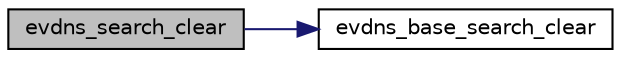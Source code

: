 digraph "evdns_search_clear"
{
 // LATEX_PDF_SIZE
  edge [fontname="Helvetica",fontsize="10",labelfontname="Helvetica",labelfontsize="10"];
  node [fontname="Helvetica",fontsize="10",shape=record];
  rankdir="LR";
  Node44 [label="evdns_search_clear",height=0.2,width=0.4,color="black", fillcolor="grey75", style="filled", fontcolor="black",tooltip=" "];
  Node44 -> Node45 [color="midnightblue",fontsize="10",style="solid",fontname="Helvetica"];
  Node45 [label="evdns_base_search_clear",height=0.2,width=0.4,color="black", fillcolor="white", style="filled",URL="$dns_8h.html#a9211bdca966e8f4ce3270b29c1d72122",tooltip=" "];
}
